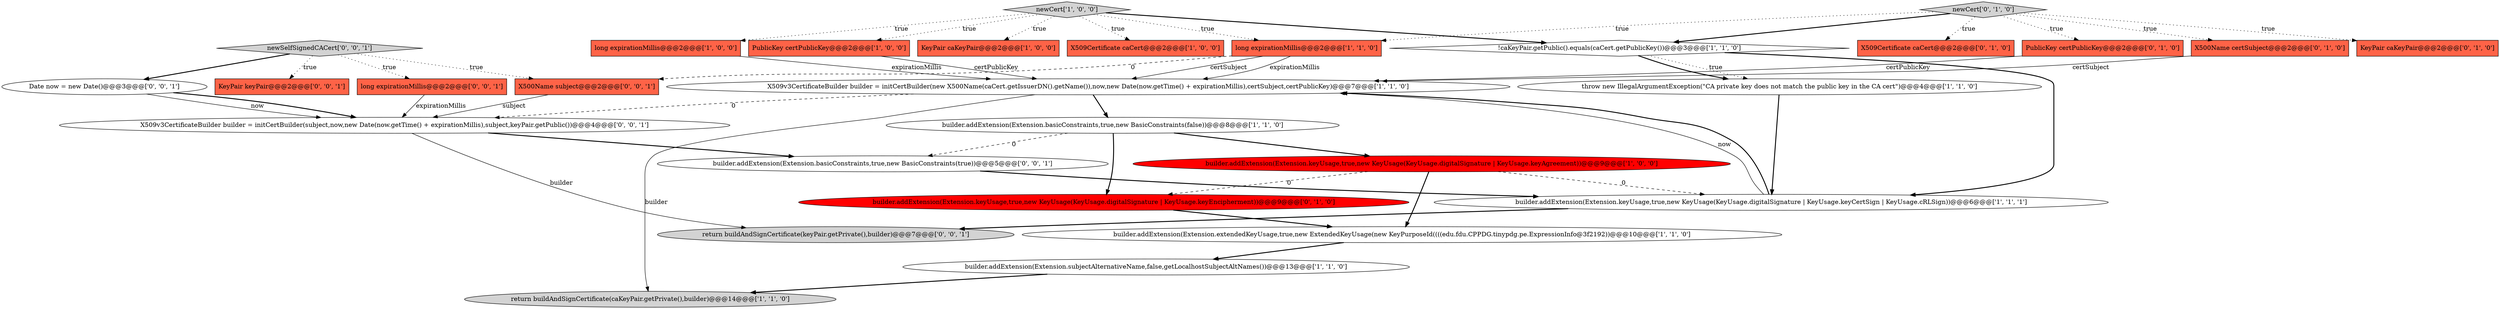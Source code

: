 digraph {
7 [style = filled, label = "X509v3CertificateBuilder builder = initCertBuilder(new X500Name(caCert.getIssuerDN().getName()),now,new Date(now.getTime() + expirationMillis),certSubject,certPublicKey)@@@7@@@['1', '1', '0']", fillcolor = white, shape = ellipse image = "AAA0AAABBB1BBB"];
0 [style = filled, label = "builder.addExtension(Extension.keyUsage,true,new KeyUsage(KeyUsage.digitalSignature | KeyUsage.keyAgreement))@@@9@@@['1', '0', '0']", fillcolor = red, shape = ellipse image = "AAA1AAABBB1BBB"];
13 [style = filled, label = "throw new IllegalArgumentException(\"CA private key does not match the public key in the CA cert\")@@@4@@@['1', '1', '0']", fillcolor = white, shape = ellipse image = "AAA0AAABBB1BBB"];
18 [style = filled, label = "X509Certificate caCert@@@2@@@['0', '1', '0']", fillcolor = tomato, shape = box image = "AAA0AAABBB2BBB"];
8 [style = filled, label = "long expirationMillis@@@2@@@['1', '1', '0']", fillcolor = tomato, shape = box image = "AAA0AAABBB1BBB"];
24 [style = filled, label = "long expirationMillis@@@2@@@['0', '0', '1']", fillcolor = tomato, shape = box image = "AAA0AAABBB3BBB"];
20 [style = filled, label = "builder.addExtension(Extension.keyUsage,true,new KeyUsage(KeyUsage.digitalSignature | KeyUsage.keyEncipherment))@@@9@@@['0', '1', '0']", fillcolor = red, shape = ellipse image = "AAA1AAABBB2BBB"];
22 [style = filled, label = "return buildAndSignCertificate(keyPair.getPrivate(),builder)@@@7@@@['0', '0', '1']", fillcolor = lightgray, shape = ellipse image = "AAA0AAABBB3BBB"];
4 [style = filled, label = "long expirationMillis@@@2@@@['1', '0', '0']", fillcolor = tomato, shape = box image = "AAA0AAABBB1BBB"];
2 [style = filled, label = "PublicKey certPublicKey@@@2@@@['1', '0', '0']", fillcolor = tomato, shape = box image = "AAA0AAABBB1BBB"];
9 [style = filled, label = "builder.addExtension(Extension.subjectAlternativeName,false,getLocalhostSubjectAltNames())@@@13@@@['1', '1', '0']", fillcolor = white, shape = ellipse image = "AAA0AAABBB1BBB"];
10 [style = filled, label = "return buildAndSignCertificate(caKeyPair.getPrivate(),builder)@@@14@@@['1', '1', '0']", fillcolor = lightgray, shape = ellipse image = "AAA0AAABBB1BBB"];
15 [style = filled, label = "PublicKey certPublicKey@@@2@@@['0', '1', '0']", fillcolor = tomato, shape = box image = "AAA0AAABBB2BBB"];
14 [style = filled, label = "newCert['1', '0', '0']", fillcolor = lightgray, shape = diamond image = "AAA0AAABBB1BBB"];
19 [style = filled, label = "X500Name certSubject@@@2@@@['0', '1', '0']", fillcolor = tomato, shape = box image = "AAA0AAABBB2BBB"];
25 [style = filled, label = "Date now = new Date()@@@3@@@['0', '0', '1']", fillcolor = white, shape = ellipse image = "AAA0AAABBB3BBB"];
5 [style = filled, label = "KeyPair caKeyPair@@@2@@@['1', '0', '0']", fillcolor = tomato, shape = box image = "AAA0AAABBB1BBB"];
16 [style = filled, label = "newCert['0', '1', '0']", fillcolor = lightgray, shape = diamond image = "AAA0AAABBB2BBB"];
21 [style = filled, label = "KeyPair keyPair@@@2@@@['0', '0', '1']", fillcolor = tomato, shape = box image = "AAA0AAABBB3BBB"];
3 [style = filled, label = "builder.addExtension(Extension.basicConstraints,true,new BasicConstraints(false))@@@8@@@['1', '1', '0']", fillcolor = white, shape = ellipse image = "AAA0AAABBB1BBB"];
17 [style = filled, label = "KeyPair caKeyPair@@@2@@@['0', '1', '0']", fillcolor = tomato, shape = box image = "AAA0AAABBB2BBB"];
23 [style = filled, label = "newSelfSignedCACert['0', '0', '1']", fillcolor = lightgray, shape = diamond image = "AAA0AAABBB3BBB"];
12 [style = filled, label = "builder.addExtension(Extension.extendedKeyUsage,true,new ExtendedKeyUsage(new KeyPurposeId((((edu.fdu.CPPDG.tinypdg.pe.ExpressionInfo@3f2192))@@@10@@@['1', '1', '0']", fillcolor = white, shape = ellipse image = "AAA0AAABBB1BBB"];
26 [style = filled, label = "builder.addExtension(Extension.basicConstraints,true,new BasicConstraints(true))@@@5@@@['0', '0', '1']", fillcolor = white, shape = ellipse image = "AAA0AAABBB3BBB"];
11 [style = filled, label = "builder.addExtension(Extension.keyUsage,true,new KeyUsage(KeyUsage.digitalSignature | KeyUsage.keyCertSign | KeyUsage.cRLSign))@@@6@@@['1', '1', '1']", fillcolor = white, shape = ellipse image = "AAA0AAABBB1BBB"];
28 [style = filled, label = "X509v3CertificateBuilder builder = initCertBuilder(subject,now,new Date(now.getTime() + expirationMillis),subject,keyPair.getPublic())@@@4@@@['0', '0', '1']", fillcolor = white, shape = ellipse image = "AAA0AAABBB3BBB"];
1 [style = filled, label = "X509Certificate caCert@@@2@@@['1', '0', '0']", fillcolor = tomato, shape = box image = "AAA0AAABBB1BBB"];
6 [style = filled, label = "!caKeyPair.getPublic().equals(caCert.getPublicKey())@@@3@@@['1', '1', '0']", fillcolor = white, shape = diamond image = "AAA0AAABBB1BBB"];
27 [style = filled, label = "X500Name subject@@@2@@@['0', '0', '1']", fillcolor = tomato, shape = box image = "AAA0AAABBB3BBB"];
8->7 [style = solid, label="certSubject"];
16->19 [style = dotted, label="true"];
14->2 [style = dotted, label="true"];
16->8 [style = dotted, label="true"];
23->25 [style = bold, label=""];
25->28 [style = bold, label=""];
3->26 [style = dashed, label="0"];
15->7 [style = solid, label="certPublicKey"];
16->6 [style = bold, label=""];
6->13 [style = dotted, label="true"];
16->17 [style = dotted, label="true"];
0->12 [style = bold, label=""];
7->10 [style = solid, label="builder"];
23->21 [style = dotted, label="true"];
11->7 [style = solid, label="now"];
28->26 [style = bold, label=""];
2->7 [style = solid, label="certPublicKey"];
0->11 [style = dashed, label="0"];
9->10 [style = bold, label=""];
12->9 [style = bold, label=""];
0->20 [style = dashed, label="0"];
28->22 [style = solid, label="builder"];
13->11 [style = bold, label=""];
26->11 [style = bold, label=""];
7->3 [style = bold, label=""];
3->0 [style = bold, label=""];
4->7 [style = solid, label="expirationMillis"];
25->28 [style = solid, label="now"];
3->20 [style = bold, label=""];
14->5 [style = dotted, label="true"];
7->28 [style = dashed, label="0"];
8->7 [style = solid, label="expirationMillis"];
6->13 [style = bold, label=""];
6->11 [style = bold, label=""];
27->28 [style = solid, label="subject"];
20->12 [style = bold, label=""];
23->27 [style = dotted, label="true"];
14->8 [style = dotted, label="true"];
11->22 [style = bold, label=""];
8->27 [style = dashed, label="0"];
14->1 [style = dotted, label="true"];
14->4 [style = dotted, label="true"];
23->24 [style = dotted, label="true"];
14->6 [style = bold, label=""];
11->7 [style = bold, label=""];
19->7 [style = solid, label="certSubject"];
16->15 [style = dotted, label="true"];
24->28 [style = solid, label="expirationMillis"];
16->18 [style = dotted, label="true"];
}
